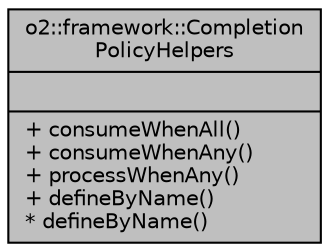 digraph "o2::framework::CompletionPolicyHelpers"
{
 // INTERACTIVE_SVG=YES
  bgcolor="transparent";
  edge [fontname="Helvetica",fontsize="10",labelfontname="Helvetica",labelfontsize="10"];
  node [fontname="Helvetica",fontsize="10",shape=record];
  Node1 [label="{o2::framework::Completion\lPolicyHelpers\n||+ consumeWhenAll()\l+ consumeWhenAny()\l+ processWhenAny()\l+ defineByName()\l* defineByName()\l}",height=0.2,width=0.4,color="black", fillcolor="grey75", style="filled", fontcolor="black"];
}
